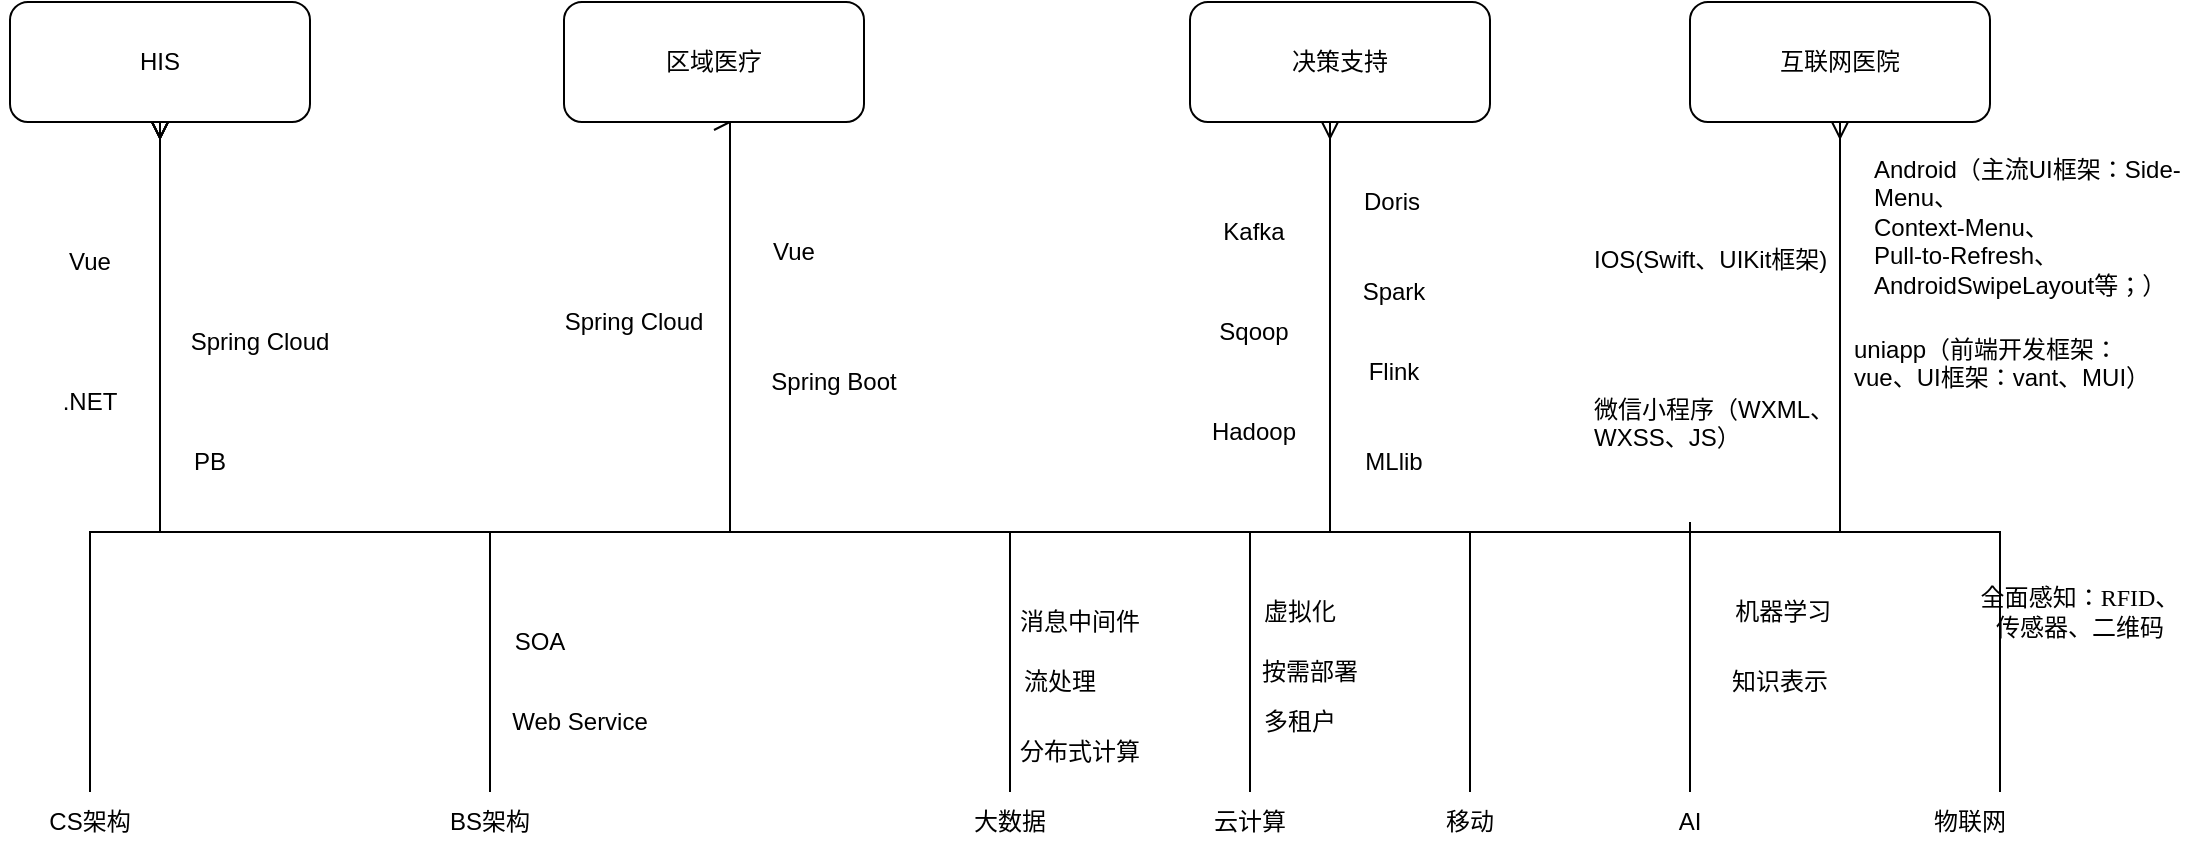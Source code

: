 <mxfile version="20.5.3" type="github">
  <diagram id="WdBbdv4TCkT75ZllJV3W" name="Page-1">
    <mxGraphModel dx="1424" dy="737" grid="1" gridSize="10" guides="1" tooltips="1" connect="1" arrows="1" fold="1" page="1" pageScale="1" pageWidth="1100" pageHeight="850" math="0" shadow="0">
      <root>
        <mxCell id="0" />
        <mxCell id="1" parent="0" />
        <mxCell id="Lv4Dapnyp3Li67Ld213d-19" style="rounded=0;orthogonalLoop=1;jettySize=auto;html=1;exitX=0.5;exitY=0;exitDx=0;exitDy=0;edgeStyle=orthogonalEdgeStyle;endArrow=ERmany;endFill=0;entryX=0.5;entryY=1;entryDx=0;entryDy=0;" parent="1" source="Lv4Dapnyp3Li67Ld213d-3" target="Lv4Dapnyp3Li67Ld213d-20" edge="1">
          <mxGeometry relative="1" as="geometry">
            <mxPoint x="115" y="385" as="targetPoint" />
            <Array as="points">
              <mxPoint x="60" y="635" />
              <mxPoint x="95" y="635" />
            </Array>
          </mxGeometry>
        </mxCell>
        <mxCell id="Lv4Dapnyp3Li67Ld213d-3" value="CS架构" style="text;html=1;strokeColor=none;fillColor=none;align=center;verticalAlign=middle;whiteSpace=wrap;rounded=0;" parent="1" vertex="1">
          <mxGeometry x="30" y="765" width="60" height="30" as="geometry" />
        </mxCell>
        <mxCell id="Lv4Dapnyp3Li67Ld213d-21" style="edgeStyle=orthogonalEdgeStyle;rounded=0;orthogonalLoop=1;jettySize=auto;html=1;exitX=0.5;exitY=0;exitDx=0;exitDy=0;entryX=0.5;entryY=1;entryDx=0;entryDy=0;endArrow=ERmany;endFill=0;" parent="1" source="Lv4Dapnyp3Li67Ld213d-4" target="Lv4Dapnyp3Li67Ld213d-20" edge="1">
          <mxGeometry relative="1" as="geometry">
            <Array as="points">
              <mxPoint x="260" y="635" />
              <mxPoint x="95" y="635" />
            </Array>
          </mxGeometry>
        </mxCell>
        <mxCell id="Lv4Dapnyp3Li67Ld213d-29" style="edgeStyle=orthogonalEdgeStyle;rounded=0;orthogonalLoop=1;jettySize=auto;html=1;exitX=0.5;exitY=0;exitDx=0;exitDy=0;entryX=0.5;entryY=1;entryDx=0;entryDy=0;endArrow=ERmany;endFill=0;" parent="1" source="Lv4Dapnyp3Li67Ld213d-4" target="Lv4Dapnyp3Li67Ld213d-28" edge="1">
          <mxGeometry relative="1" as="geometry">
            <Array as="points">
              <mxPoint x="260" y="635" />
              <mxPoint x="380" y="635" />
              <mxPoint x="380" y="430" />
            </Array>
          </mxGeometry>
        </mxCell>
        <mxCell id="Lv4Dapnyp3Li67Ld213d-4" value="BS架构" style="text;html=1;strokeColor=none;fillColor=none;align=center;verticalAlign=middle;whiteSpace=wrap;rounded=0;" parent="1" vertex="1">
          <mxGeometry x="230" y="765" width="60" height="30" as="geometry" />
        </mxCell>
        <mxCell id="Lv4Dapnyp3Li67Ld213d-35" style="edgeStyle=orthogonalEdgeStyle;rounded=0;orthogonalLoop=1;jettySize=auto;html=1;exitX=0.5;exitY=0;exitDx=0;exitDy=0;endArrow=ERmany;endFill=0;" parent="1" source="Lv4Dapnyp3Li67Ld213d-5" target="Lv4Dapnyp3Li67Ld213d-33" edge="1">
          <mxGeometry relative="1" as="geometry">
            <Array as="points">
              <mxPoint x="520" y="635" />
              <mxPoint x="680" y="635" />
            </Array>
          </mxGeometry>
        </mxCell>
        <mxCell id="Lv4Dapnyp3Li67Ld213d-5" value="大数据" style="text;html=1;strokeColor=none;fillColor=none;align=center;verticalAlign=middle;whiteSpace=wrap;rounded=0;" parent="1" vertex="1">
          <mxGeometry x="490" y="765" width="60" height="30" as="geometry" />
        </mxCell>
        <mxCell id="Lv4Dapnyp3Li67Ld213d-25" style="edgeStyle=orthogonalEdgeStyle;rounded=0;orthogonalLoop=1;jettySize=auto;html=1;exitX=0.5;exitY=0;exitDx=0;exitDy=0;entryX=0.5;entryY=1;entryDx=0;entryDy=0;endArrow=ERmany;endFill=0;" parent="1" source="Lv4Dapnyp3Li67Ld213d-6" target="Lv4Dapnyp3Li67Ld213d-20" edge="1">
          <mxGeometry relative="1" as="geometry">
            <Array as="points">
              <mxPoint x="640" y="635" />
              <mxPoint x="95" y="635" />
            </Array>
          </mxGeometry>
        </mxCell>
        <mxCell id="Lv4Dapnyp3Li67Ld213d-6" value="云计算" style="text;html=1;strokeColor=none;fillColor=none;align=center;verticalAlign=middle;whiteSpace=wrap;rounded=0;" parent="1" vertex="1">
          <mxGeometry x="610" y="765" width="60" height="30" as="geometry" />
        </mxCell>
        <mxCell id="Lv4Dapnyp3Li67Ld213d-36" style="edgeStyle=orthogonalEdgeStyle;rounded=0;orthogonalLoop=1;jettySize=auto;html=1;exitX=0.5;exitY=0;exitDx=0;exitDy=0;entryX=0.5;entryY=1;entryDx=0;entryDy=0;endArrow=ERmany;endFill=0;" parent="1" source="Lv4Dapnyp3Li67Ld213d-7" target="Lv4Dapnyp3Li67Ld213d-34" edge="1">
          <mxGeometry relative="1" as="geometry">
            <Array as="points">
              <mxPoint x="750" y="635" />
              <mxPoint x="935" y="635" />
            </Array>
          </mxGeometry>
        </mxCell>
        <mxCell id="Lv4Dapnyp3Li67Ld213d-7" value="移动" style="text;html=1;strokeColor=none;fillColor=none;align=center;verticalAlign=middle;whiteSpace=wrap;rounded=0;" parent="1" vertex="1">
          <mxGeometry x="720" y="765" width="60" height="30" as="geometry" />
        </mxCell>
        <mxCell id="Lv4Dapnyp3Li67Ld213d-8" value="AI" style="text;html=1;strokeColor=none;fillColor=none;align=center;verticalAlign=middle;whiteSpace=wrap;rounded=0;" parent="1" vertex="1">
          <mxGeometry x="830" y="765" width="60" height="30" as="geometry" />
        </mxCell>
        <mxCell id="Lv4Dapnyp3Li67Ld213d-22" style="edgeStyle=orthogonalEdgeStyle;rounded=0;orthogonalLoop=1;jettySize=auto;html=1;exitX=0.75;exitY=0;exitDx=0;exitDy=0;entryX=0.5;entryY=1;entryDx=0;entryDy=0;endArrow=ERmany;endFill=0;" parent="1" source="Lv4Dapnyp3Li67Ld213d-9" target="Lv4Dapnyp3Li67Ld213d-20" edge="1">
          <mxGeometry relative="1" as="geometry">
            <Array as="points">
              <mxPoint x="1015" y="635" />
              <mxPoint x="95" y="635" />
            </Array>
          </mxGeometry>
        </mxCell>
        <mxCell id="Lv4Dapnyp3Li67Ld213d-9" value="物联网" style="text;html=1;strokeColor=none;fillColor=none;align=center;verticalAlign=middle;whiteSpace=wrap;rounded=0;" parent="1" vertex="1">
          <mxGeometry x="970" y="765" width="60" height="30" as="geometry" />
        </mxCell>
        <mxCell id="Lv4Dapnyp3Li67Ld213d-20" value="HIS" style="rounded=1;whiteSpace=wrap;html=1;" parent="1" vertex="1">
          <mxGeometry x="20" y="370" width="150" height="60" as="geometry" />
        </mxCell>
        <mxCell id="Lv4Dapnyp3Li67Ld213d-23" value="PB" style="text;html=1;strokeColor=none;fillColor=none;align=center;verticalAlign=middle;whiteSpace=wrap;rounded=0;" parent="1" vertex="1">
          <mxGeometry x="90" y="585" width="60" height="30" as="geometry" />
        </mxCell>
        <mxCell id="Lv4Dapnyp3Li67Ld213d-24" value=".NET" style="text;html=1;strokeColor=none;fillColor=none;align=center;verticalAlign=middle;whiteSpace=wrap;rounded=0;" parent="1" vertex="1">
          <mxGeometry x="30" y="555" width="60" height="30" as="geometry" />
        </mxCell>
        <mxCell id="Lv4Dapnyp3Li67Ld213d-27" value="Spring Cloud" style="text;html=1;strokeColor=none;fillColor=none;align=center;verticalAlign=middle;whiteSpace=wrap;rounded=0;" parent="1" vertex="1">
          <mxGeometry x="100" y="525" width="90" height="30" as="geometry" />
        </mxCell>
        <mxCell id="Lv4Dapnyp3Li67Ld213d-28" value="区域医疗" style="rounded=1;whiteSpace=wrap;html=1;" parent="1" vertex="1">
          <mxGeometry x="297" y="370" width="150" height="60" as="geometry" />
        </mxCell>
        <mxCell id="Lv4Dapnyp3Li67Ld213d-30" value="Spring Cloud" style="text;html=1;strokeColor=none;fillColor=none;align=center;verticalAlign=middle;whiteSpace=wrap;rounded=0;" parent="1" vertex="1">
          <mxGeometry x="287" y="515" width="90" height="30" as="geometry" />
        </mxCell>
        <mxCell id="Lv4Dapnyp3Li67Ld213d-31" value="Spring Boot" style="text;html=1;strokeColor=none;fillColor=none;align=center;verticalAlign=middle;whiteSpace=wrap;rounded=0;" parent="1" vertex="1">
          <mxGeometry x="387" y="545" width="90" height="30" as="geometry" />
        </mxCell>
        <mxCell id="Lv4Dapnyp3Li67Ld213d-33" value="决策支持" style="rounded=1;whiteSpace=wrap;html=1;" parent="1" vertex="1">
          <mxGeometry x="610" y="370" width="150" height="60" as="geometry" />
        </mxCell>
        <mxCell id="Lv4Dapnyp3Li67Ld213d-34" value="互联网医院" style="rounded=1;whiteSpace=wrap;html=1;" parent="1" vertex="1">
          <mxGeometry x="860" y="370" width="150" height="60" as="geometry" />
        </mxCell>
        <mxCell id="Lv4Dapnyp3Li67Ld213d-39" value="SOA" style="text;html=1;strokeColor=none;fillColor=none;align=center;verticalAlign=middle;whiteSpace=wrap;rounded=0;" parent="1" vertex="1">
          <mxGeometry x="240" y="675" width="90" height="30" as="geometry" />
        </mxCell>
        <mxCell id="Lv4Dapnyp3Li67Ld213d-40" value="Web Service" style="text;html=1;strokeColor=none;fillColor=none;align=center;verticalAlign=middle;whiteSpace=wrap;rounded=0;" parent="1" vertex="1">
          <mxGeometry x="260" y="715" width="90" height="30" as="geometry" />
        </mxCell>
        <mxCell id="Lv4Dapnyp3Li67Ld213d-41" value="虚拟化" style="text;html=1;strokeColor=none;fillColor=none;align=center;verticalAlign=middle;whiteSpace=wrap;rounded=0;" parent="1" vertex="1">
          <mxGeometry x="620" y="660" width="90" height="30" as="geometry" />
        </mxCell>
        <mxCell id="Lv4Dapnyp3Li67Ld213d-42" value="按需部署" style="text;html=1;strokeColor=none;fillColor=none;align=center;verticalAlign=middle;whiteSpace=wrap;rounded=0;" parent="1" vertex="1">
          <mxGeometry x="630" y="690" width="80" height="30" as="geometry" />
        </mxCell>
        <mxCell id="Lv4Dapnyp3Li67Ld213d-44" value="Doris" style="text;html=1;strokeColor=none;fillColor=none;align=center;verticalAlign=middle;whiteSpace=wrap;rounded=0;" parent="1" vertex="1">
          <mxGeometry x="666" y="455" width="90" height="30" as="geometry" />
        </mxCell>
        <mxCell id="Lv4Dapnyp3Li67Ld213d-45" value="Spark" style="text;html=1;strokeColor=none;fillColor=none;align=center;verticalAlign=middle;whiteSpace=wrap;rounded=0;" parent="1" vertex="1">
          <mxGeometry x="667" y="500" width="90" height="30" as="geometry" />
        </mxCell>
        <mxCell id="Lv4Dapnyp3Li67Ld213d-46" value="Hadoop" style="text;html=1;strokeColor=none;fillColor=none;align=center;verticalAlign=middle;whiteSpace=wrap;rounded=0;" parent="1" vertex="1">
          <mxGeometry x="597" y="570" width="90" height="30" as="geometry" />
        </mxCell>
        <mxCell id="Lv4Dapnyp3Li67Ld213d-47" value="Flink" style="text;html=1;strokeColor=none;fillColor=none;align=center;verticalAlign=middle;whiteSpace=wrap;rounded=0;" parent="1" vertex="1">
          <mxGeometry x="667" y="540" width="90" height="30" as="geometry" />
        </mxCell>
        <mxCell id="Lv4Dapnyp3Li67Ld213d-48" value="Kafka" style="text;html=1;strokeColor=none;fillColor=none;align=center;verticalAlign=middle;whiteSpace=wrap;rounded=0;" parent="1" vertex="1">
          <mxGeometry x="597" y="470" width="90" height="30" as="geometry" />
        </mxCell>
        <mxCell id="Lv4Dapnyp3Li67Ld213d-49" value="Sqoop" style="text;html=1;strokeColor=none;fillColor=none;align=center;verticalAlign=middle;whiteSpace=wrap;rounded=0;" parent="1" vertex="1">
          <mxGeometry x="597" y="520" width="90" height="30" as="geometry" />
        </mxCell>
        <mxCell id="Lv4Dapnyp3Li67Ld213d-50" value="Vue" style="text;html=1;strokeColor=none;fillColor=none;align=center;verticalAlign=middle;whiteSpace=wrap;rounded=0;" parent="1" vertex="1">
          <mxGeometry x="367" y="480" width="90" height="30" as="geometry" />
        </mxCell>
        <mxCell id="Lv4Dapnyp3Li67Ld213d-51" value="Vue" style="text;html=1;strokeColor=none;fillColor=none;align=center;verticalAlign=middle;whiteSpace=wrap;rounded=0;" parent="1" vertex="1">
          <mxGeometry x="15" y="485" width="90" height="30" as="geometry" />
        </mxCell>
        <mxCell id="Lv4Dapnyp3Li67Ld213d-52" value="MLlib" style="text;html=1;strokeColor=none;fillColor=none;align=center;verticalAlign=middle;whiteSpace=wrap;rounded=0;" parent="1" vertex="1">
          <mxGeometry x="667" y="585" width="90" height="30" as="geometry" />
        </mxCell>
        <mxCell id="Lv4Dapnyp3Li67Ld213d-53" value="分布式计算" style="text;html=1;strokeColor=none;fillColor=none;align=center;verticalAlign=middle;whiteSpace=wrap;rounded=0;" parent="1" vertex="1">
          <mxGeometry x="510" y="730" width="90" height="30" as="geometry" />
        </mxCell>
        <mxCell id="Lv4Dapnyp3Li67Ld213d-54" value="流处理" style="text;html=1;strokeColor=none;fillColor=none;align=center;verticalAlign=middle;whiteSpace=wrap;rounded=0;" parent="1" vertex="1">
          <mxGeometry x="500" y="695" width="90" height="30" as="geometry" />
        </mxCell>
        <mxCell id="Lv4Dapnyp3Li67Ld213d-55" value="消息中间件" style="text;html=1;strokeColor=none;fillColor=none;align=center;verticalAlign=middle;whiteSpace=wrap;rounded=0;" parent="1" vertex="1">
          <mxGeometry x="510" y="665" width="90" height="30" as="geometry" />
        </mxCell>
        <mxCell id="Lv4Dapnyp3Li67Ld213d-56" value="&amp;nbsp;机器学习" style="text;html=1;strokeColor=none;fillColor=none;align=center;verticalAlign=middle;whiteSpace=wrap;rounded=0;" parent="1" vertex="1">
          <mxGeometry x="860" y="660" width="90" height="30" as="geometry" />
        </mxCell>
        <mxCell id="Lv4Dapnyp3Li67Ld213d-57" value="知识表示" style="text;html=1;strokeColor=none;fillColor=none;align=center;verticalAlign=middle;whiteSpace=wrap;rounded=0;" parent="1" vertex="1">
          <mxGeometry x="860" y="695" width="90" height="30" as="geometry" />
        </mxCell>
        <mxCell id="ISkN2TRPNlv8QTBpylPo-4" value="" style="endArrow=none;html=1;rounded=0;exitX=0.5;exitY=0;exitDx=0;exitDy=0;" edge="1" parent="1" source="Lv4Dapnyp3Li67Ld213d-8">
          <mxGeometry width="50" height="50" relative="1" as="geometry">
            <mxPoint x="840" y="680" as="sourcePoint" />
            <mxPoint x="860" y="630" as="targetPoint" />
          </mxGeometry>
        </mxCell>
        <mxCell id="ISkN2TRPNlv8QTBpylPo-5" value="Android（主流UI框架：Side-Menu、&lt;br&gt;Context-Menu、&lt;br&gt;Pull-to-Refresh、&lt;br&gt;AndroidSwipeLayout等；）" style="text;whiteSpace=wrap;html=1;" vertex="1" parent="1">
          <mxGeometry x="950" y="440" width="160" height="80" as="geometry" />
        </mxCell>
        <mxCell id="ISkN2TRPNlv8QTBpylPo-6" value="IOS(Swift、UIKit框架)" style="text;whiteSpace=wrap;html=1;" vertex="1" parent="1">
          <mxGeometry x="810" y="485" width="120" height="40" as="geometry" />
        </mxCell>
        <mxCell id="ISkN2TRPNlv8QTBpylPo-7" value="uniapp（前端开发框架：vue、UI框架：vant、MUI）" style="text;whiteSpace=wrap;html=1;" vertex="1" parent="1">
          <mxGeometry x="940" y="530" width="160" height="40" as="geometry" />
        </mxCell>
        <mxCell id="ISkN2TRPNlv8QTBpylPo-8" value="微信小程序（WXML、WXSS、JS）" style="text;whiteSpace=wrap;html=1;" vertex="1" parent="1">
          <mxGeometry x="810" y="560" width="130" height="40" as="geometry" />
        </mxCell>
        <mxCell id="ISkN2TRPNlv8QTBpylPo-9" value="多租户" style="text;html=1;strokeColor=none;fillColor=none;align=center;verticalAlign=middle;whiteSpace=wrap;rounded=0;" vertex="1" parent="1">
          <mxGeometry x="620" y="715" width="90" height="30" as="geometry" />
        </mxCell>
        <mxCell id="ISkN2TRPNlv8QTBpylPo-10" value="全面&lt;font style=&quot;font-size: 12px;&quot;&gt;感知：&lt;span style=&quot;font-family: &amp;quot;Times New Roman&amp;quot;; background-color: initial;&quot;&gt;RFID&lt;/span&gt;&lt;font style=&quot;background-color: initial; font-size: 12px;&quot; face=&quot;宋体&quot;&gt;、传感器、二维码&lt;/font&gt;&lt;/font&gt;" style="text;html=1;strokeColor=none;fillColor=none;align=center;verticalAlign=middle;whiteSpace=wrap;rounded=0;" vertex="1" parent="1">
          <mxGeometry x="1000" y="660" width="110" height="30" as="geometry" />
        </mxCell>
      </root>
    </mxGraphModel>
  </diagram>
</mxfile>
